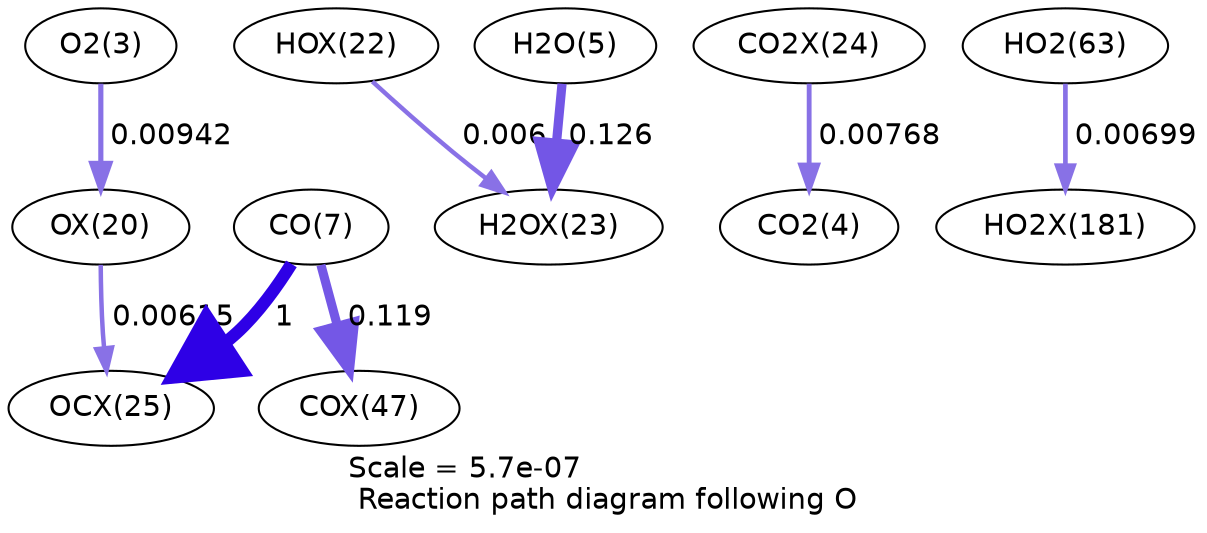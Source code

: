 digraph reaction_paths {
center=1;
s5 -> s25[fontname="Helvetica", penwidth=2.48, arrowsize=1.24, color="0.7, 0.509, 0.9"
, label=" 0.00942"];
s25 -> s30[fontname="Helvetica", penwidth=2.16, arrowsize=1.08, color="0.7, 0.506, 0.9"
, label=" 0.00615"];
s27 -> s28[fontname="Helvetica", penwidth=2.14, arrowsize=1.07, color="0.7, 0.506, 0.9"
, label=" 0.006"];
s7 -> s28[fontname="Helvetica", penwidth=4.43, arrowsize=2.22, color="0.7, 0.626, 0.9"
, label=" 0.126"];
s9 -> s30[fontname="Helvetica", penwidth=6, arrowsize=3, color="0.7, 1.5, 0.9"
, label=" 1"];
s9 -> s36[fontname="Helvetica", penwidth=4.39, arrowsize=2.2, color="0.7, 0.619, 0.9"
, label=" 0.119"];
s29 -> s6[fontname="Helvetica", penwidth=2.32, arrowsize=1.16, color="0.7, 0.508, 0.9"
, label=" 0.00768"];
s21 -> s39[fontname="Helvetica", penwidth=2.25, arrowsize=1.13, color="0.7, 0.507, 0.9"
, label=" 0.00699"];
s5 [ fontname="Helvetica", label="O2(3)"];
s6 [ fontname="Helvetica", label="CO2(4)"];
s7 [ fontname="Helvetica", label="H2O(5)"];
s9 [ fontname="Helvetica", label="CO(7)"];
s21 [ fontname="Helvetica", label="HO2(63)"];
s25 [ fontname="Helvetica", label="OX(20)"];
s27 [ fontname="Helvetica", label="HOX(22)"];
s28 [ fontname="Helvetica", label="H2OX(23)"];
s29 [ fontname="Helvetica", label="CO2X(24)"];
s30 [ fontname="Helvetica", label="OCX(25)"];
s36 [ fontname="Helvetica", label="COX(47)"];
s39 [ fontname="Helvetica", label="HO2X(181)"];
 label = "Scale = 5.7e-07\l Reaction path diagram following O";
 fontname = "Helvetica";
}
